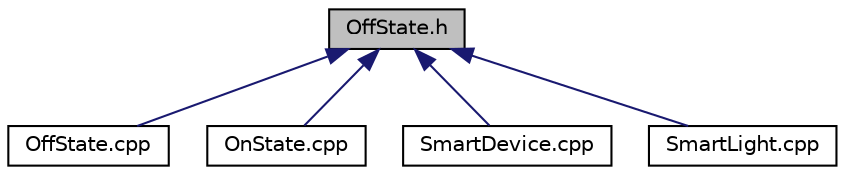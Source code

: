 digraph "OffState.h"
{
 // LATEX_PDF_SIZE
  edge [fontname="Helvetica",fontsize="10",labelfontname="Helvetica",labelfontsize="10"];
  node [fontname="Helvetica",fontsize="10",shape=record];
  Node1 [label="OffState.h",height=0.2,width=0.4,color="black", fillcolor="grey75", style="filled", fontcolor="black",tooltip="Concrete class representing the \"Off\" state of a smart device."];
  Node1 -> Node2 [dir="back",color="midnightblue",fontsize="10",style="solid"];
  Node2 [label="OffState.cpp",height=0.2,width=0.4,color="black", fillcolor="white", style="filled",URL="$OffState_8cpp.html",tooltip="Implementation of the OffState class methods."];
  Node1 -> Node3 [dir="back",color="midnightblue",fontsize="10",style="solid"];
  Node3 [label="OnState.cpp",height=0.2,width=0.4,color="black", fillcolor="white", style="filled",URL="$OnState_8cpp.html",tooltip="Implementation of the OnState class methods."];
  Node1 -> Node4 [dir="back",color="midnightblue",fontsize="10",style="solid"];
  Node4 [label="SmartDevice.cpp",height=0.2,width=0.4,color="black", fillcolor="white", style="filled",URL="$SmartDevice_8cpp.html",tooltip="Implements the SmartDevice class methods."];
  Node1 -> Node5 [dir="back",color="midnightblue",fontsize="10",style="solid"];
  Node5 [label="SmartLight.cpp",height=0.2,width=0.4,color="black", fillcolor="white", style="filled",URL="$SmartLight_8cpp.html",tooltip="Implementation of the SmartLight class."];
}
